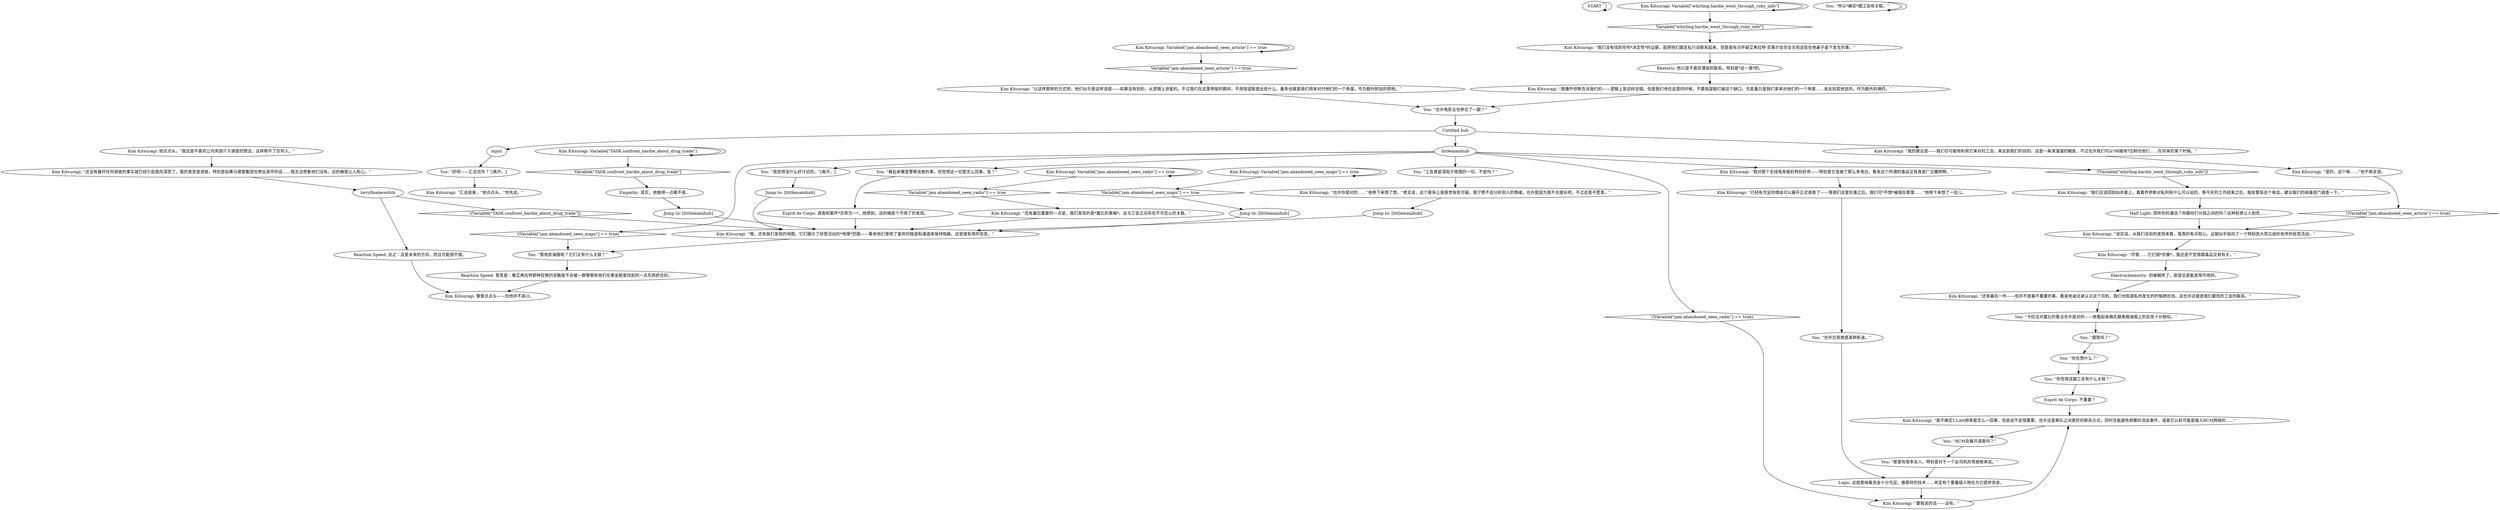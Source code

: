 # KIM SWITCH / LORRY CONCLUSIONS
# A post-lorry-search dialogue with Kim, going over the necessary information and coming to some conclusions.
# ==================================================
digraph G {
	  0 [label="START"];
	  1 [label="input"];
	  2 [label="You: “那里有很多女人。特别是对于一个女司机的驾驶舱来说。”"];
	  3 [label="Kim Kitsuragi: “我们应该回到凶杀案上。看看乔伊斯对私刑有什么可以说的。等今天的工作结束之后，我给警局去个电话，建议我们的缉毒部门调查一下。”"];
	  4 [label="Kim Kitsuragi: “还有最后一件——但并不是最不重要的事，看来哈迪兄弟认识这个司机，我们也知道私刑发生的时候她在场。这也许这就是我们要找的工会的联系。”"];
	  5 [label="Untitled hub"];
	  6 [label="Kim Kitsuragi: “要我说的话——没有。”"];
	  7 [label="Kim Kitsuragi: Variable[\"jam.abandoned_seen_article\"] == true"];
	  8 [label="Variable[\"jam.abandoned_seen_article\"] == true", shape=diamond];
	  9 [label="!(Variable[\"jam.abandoned_seen_article\"] == true)", shape=diamond];
	  10 [label="Esprit de Corps: 不重要？"];
	  11 [label="Kim Kitsuragi: “我们没有找到任何*决定性*的证据，能把他们跟走私行动联系起来，但是我有点怀疑艾弗拉特·克莱尔会完全无视这些在他鼻子底下发生的事。”"];
	  12 [label="Kim Kitsuragi: “还有最后重要的一点是，我们发现的是*露比的車厢*。这与工会之间存在不可否认的关联。”"];
	  13 [label="Kim Kitsuragi: “我对那个无线电发报机特别好奇——特别是它连接了那么多电台。看来这个所谓的毒品交易真是广泛撒网啊。”"];
	  14 [label="You: “工会真是深陷于周围的一切，不是吗？”"];
	  15 [label="You: “那电影海报呢？它们又有什么关联？”"];
	  16 [label="Kim Kitsuragi: Variable[\"TASK.confront_hardie_about_drug_trade\"]"];
	  17 [label="Variable[\"TASK.confront_hardie_about_drug_trade\"]", shape=diamond];
	  18 [label="!(Variable[\"TASK.confront_hardie_about_drug_trade\"])", shape=diamond];
	  19 [label="You: “我觉得没什么好讨论的。”[离开。]"];
	  20 [label="You: “卡拉洁对露比的看法也许是对的——她看起来确实跟車厢海报上的女孩十分相似。”"];
	  21 [label="Esprit de Corps: 调查和案件*合而为一*，他想到。这的确是个不得了的发现。"];
	  22 [label="Kim Kitsuragi: “说实话，从我们目前的发现来看，我真的有点担心。证据似乎指向了一个特别庞大而又组织有序的经营活动。”"];
	  23 [label="Kim Kitsuragi: Variable[\"jam.abandoned_seen_maps\"] == true"];
	  24 [label="Variable[\"jam.abandoned_seen_maps\"] == true", shape=diamond];
	  25 [label="!(Variable[\"jam.abandoned_seen_maps\"] == true)", shape=diamond];
	  26 [label="You: “好吧——汇总完毕？”[离开。]"];
	  27 [label="lorryfinaleswitch"];
	  28 [label="You: “腐败吗？”"];
	  29 [label="Kim Kitsuragi: “也许你是对的……”他停下来想了想。“老实说，这个联系让我感觉有些可疑。我宁愿不去分析别人的情绪。也许是因为我不太擅长吧，不过还是不愿意。”"];
	  30 [label="Kim Kitsuragi: “以这样那样的方式吧，他们似乎是这样没错——如果没有别的，从逻辑上讲是的。不过我们在这里停留的期间，不用指望能查出些什么。最多也就是我们用来对付他们的一个角度。作为额外附加的把柄。”"];
	  31 [label="Kim Kitsuragi: “我不确定ULAN频率是怎么一回事，但是说不定很重要。也许这是車队之间更好的联系方式，同时还能避免频繁的流血事件，或者它以前可能是接入RCM网络的……”"];
	  32 [label="Jump to: [littlemainhub]"];
	  33 [label="Rhetoric: 他只是不喜欢薄弱的联系。特别是*这一类*的。"];
	  34 [label="Kim Kitsuragi: “我的建议是——我们尽可能地利用它来对抗工会。来达到我们的目的。这是一条滑溜溜的鳗鱼，不过也许我们可以*间接地*压制住他们……在将来的某个时候。”"];
	  35 [label="You: “也许电影业也参合了一脚？”"];
	  36 [label="Reaction Speed: 意思是：像艾弗拉特那种狡猾的泥鳅是不会被一群警察和他们在乘坐舱里找到的一点东西抓住的。"];
	  37 [label="Kim Kitsuragi: “尽管……它们很*优雅*，我还是不觉得跟毒品交易有关。”"];
	  38 [label="Kim Kitsuragi: Variable[\"jam.abandoned_seen_radio\"] == true"];
	  39 [label="Variable[\"jam.abandoned_seen_radio\"] == true", shape=diamond];
	  40 [label="!(Variable[\"jam.abandoned_seen_radio\"] == true)", shape=diamond];
	  41 [label="You: “RCM会展开调查吗？”"];
	  42 [label="Half Light: 窃听你的通话？你跟你们分局之间的吗？这种前景让人担忧……"];
	  43 [label="Kim Kitsuragi: “已经有充足的理由可以展开正式调查了——等我们这里完事之后。我们可*不想*被困在那里……”他停下来想了一会儿。"];
	  44 [label="Logic: 这就意味着资金十分充足。像那样的技术……肯定有个重量级人物在为它提供资金。"];
	  45 [label="Kim Kitsuragi: “是的，这个嘛……”他不再言语。"];
	  46 [label="Reaction Speed: 总之：这是未来的方向，而且可能很不错。"];
	  47 [label="You: “看起来像是警察该做的事。你觉得这一切是怎么回事，金？”"];
	  48 [label="You: “所以*确实*跟工会有关联。”"];
	  49 [label="Kim Kitsuragi: “就像乔伊斯告诉我们的——逻辑上是这样没错。但是我们待在这里的时候，不要指望能打破这个缺口。充其量只是我们拿来对他们的一个角度……来达到其他目的。作为额外的弹药。”"];
	  50 [label="Jump to: [littlemainhub]"];
	  51 [label="Empathy: 其实，他做得一点都不差。"];
	  52 [label="Kim Kitsuragi: Variable[\"whirling.hardie_went_through_ruby_info\"]"];
	  53 [label="Variable[\"whirling.hardie_went_through_ruby_info\"]", shape=diamond];
	  54 [label="!(Variable[\"whirling.hardie_went_through_ruby_info\"])", shape=diamond];
	  55 [label="You: “你觉得这跟工会有什么关联？”"];
	  56 [label="Kim Kitsuragi: “还没有展开任何调查的事实就已经引起我的深思了。我的意思是调查。特别是如果马德雷集团也牵扯其中的话……我无法想象他们没有。这的确很让人担心。”"];
	  57 [label="Jump to: [littlemainhub]"];
	  58 [label="Kim Kitsuragi: 警督点点头——但他并不高兴。"];
	  59 [label="Jump to: [littlemainhub]"];
	  60 [label="Kim Kitsuragi: “哦，还有我们发现的地图。它们揭示了经营活动的*地理*范围——看来他们使用了废弃的隧道和通道来保持隐蔽。这是很有用的信息。”"];
	  61 [label="littlemainhub"];
	  62 [label="You: “也许交易商是某种影迷。”"];
	  63 [label="You: “你在想什么？”"];
	  64 [label="Kim Kitsuragi: 他点点头。“我还是不喜欢让内务部介入调查的想法。这样帮不了任何人。”"];
	  65 [label="Electrochemistry: 别被糊弄了，欲望总是能发挥作用的。"];
	  66 [label="Kim Kitsuragi: “汇总结束，”他点点头。“你先走。”"];
	  0 -> 0
	  1 -> 26
	  2 -> 44
	  3 -> 42
	  4 -> 20
	  5 -> 1
	  5 -> 34
	  5 -> 61
	  6 -> 31
	  7 -> 8
	  7 -> 7
	  8 -> 30
	  9 -> 22
	  10 -> 31
	  11 -> 33
	  12 -> 60
	  13 -> 43
	  14 -> 29
	  15 -> 36
	  16 -> 16
	  16 -> 17
	  17 -> 51
	  18 -> 60
	  19 -> 57
	  20 -> 28
	  21 -> 60
	  22 -> 37
	  23 -> 24
	  23 -> 23
	  24 -> 59
	  25 -> 15
	  26 -> 66
	  27 -> 18
	  27 -> 46
	  28 -> 63
	  29 -> 50
	  30 -> 35
	  31 -> 41
	  32 -> 60
	  33 -> 49
	  34 -> 45
	  35 -> 5
	  36 -> 58
	  37 -> 65
	  38 -> 38
	  38 -> 39
	  39 -> 12
	  40 -> 6
	  41 -> 2
	  42 -> 22
	  43 -> 62
	  44 -> 6
	  45 -> 9
	  46 -> 58
	  47 -> 21
	  48 -> 48
	  49 -> 35
	  50 -> 60
	  51 -> 32
	  52 -> 52
	  52 -> 53
	  53 -> 11
	  54 -> 3
	  55 -> 10
	  56 -> 27
	  57 -> 60
	  59 -> 60
	  60 -> 15
	  61 -> 40
	  61 -> 13
	  61 -> 14
	  61 -> 47
	  61 -> 19
	  61 -> 54
	  61 -> 25
	  62 -> 44
	  63 -> 55
	  64 -> 56
	  65 -> 4
}

